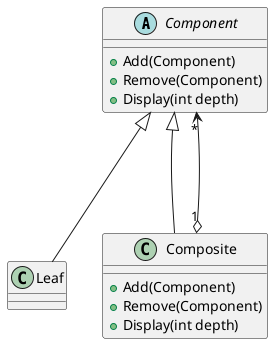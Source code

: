 @startuml
abstract Component{
+Add(Component)
+Remove(Component)
+Display(int depth)
}
Leaf -up--|>Component
class Composite{
+Add(Component)
+Remove(Component)
+Display(int depth)
}
Composite-up--|>Component
Composite "1" o-->"*"Component
@enduml
